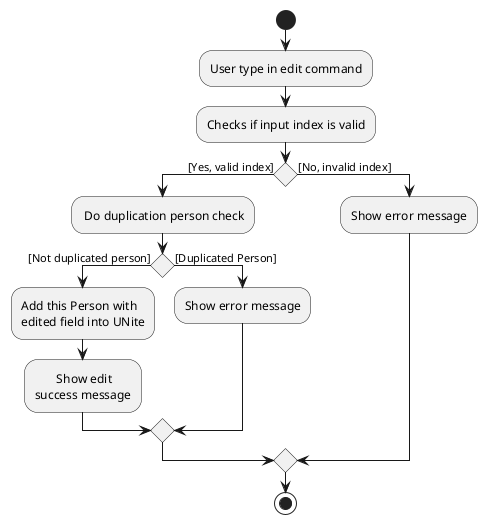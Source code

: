 @startuml

start
:User type in edit command;
:Checks if input index is valid;
if () then ([Yes, valid index])
    : Do duplication person check;
    if() then ([Not duplicated person])
        :Add this Person with
        edited field into UNite;
        :       Show edit
        success message;
    else([Duplicated Person])
        :Show error message;
    endif
else ([No, invalid index])
  :Show error message;
endif

stop

@enduml
